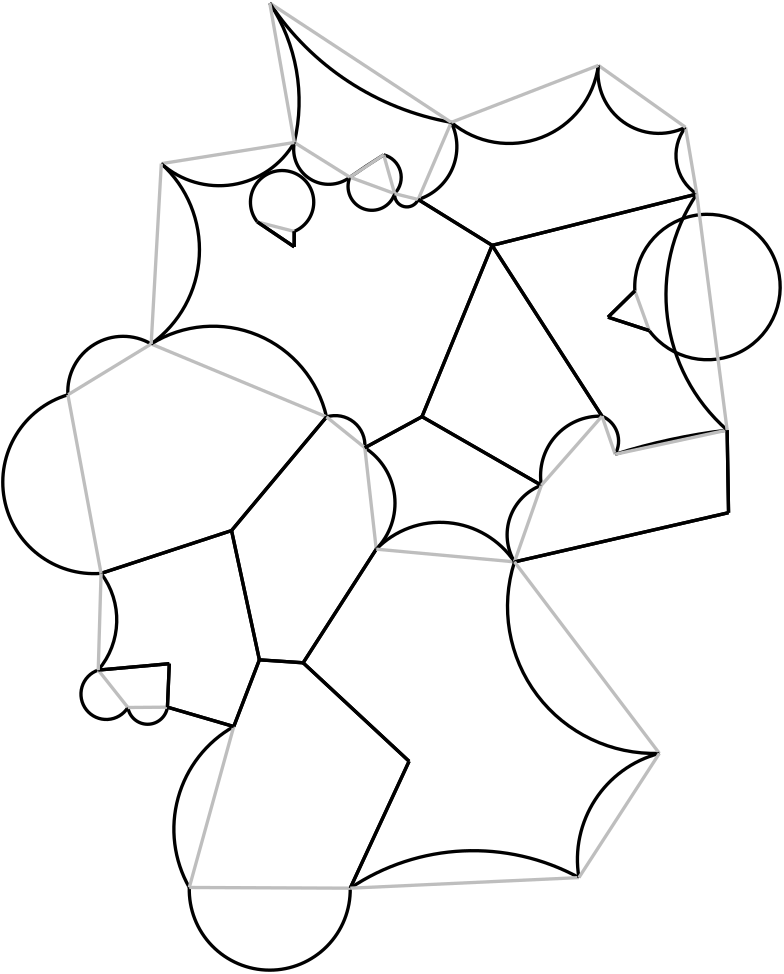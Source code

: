 <?xml version="1.0"?> 
<!DOCTYPE ipe SYSTEM "ipe.dtd"> 
<ipe version="70010" creator="Ipe 7.0.10"> 
<info created="D:20110803231932" modified="D:20110803231932"/> 
<ipestyle name="basic">
<pen name="heavier" value="0.8"/>
<pen name="fat" value="1.2"/>
<pen name="ultrafat" value="2"/>
<color name="red" value="1 0 0"/>
<color name="green" value="0 1 0"/>
<color name="blue" value="0 0 1"/>
<color name="yellow" value="1 1 0"/>
<color name="orange" value="1 0.647 0"/>
<color name="gold" value="1 0.843 0"/>
<color name="purple" value="0.627 0.125 0.941"/>
<color name="gray" value="0.745"/>
<color name="lightblue" value="0.678 0.847 0.902"/>
<color name="lightcyan" value="0.878 1 1"/>
<color name="lightgray" value="0.827"/>
<color name="lightgreen" value="0.565 0.933 0.565"/>
<color name="lightyellow" value="1 1 0.878"/>
<dashstyle name="dashed" value="[4] 0"/>
<dashstyle name="dotted" value="[1 3] 0"/>
<dashstyle name="dash dotted" value="[4 2 1 2] 0"/>
<dashstyle name="dash dot dotted" value="[4 2 1 2 1 2] 0"/>
</ipestyle>
<page>
<layer name="alpha"/>
<layer name="beta"/>
<view layers="beta alpha" active="beta"/>
<path layer="beta" stroke="black" pen="fat">
361.473 608.344 m 
360.965 638.074 l 
</path> 
<path layer="beta" stroke="black" pen="fat">
284.413 590.633 m 
361.473 608.344 l 
</path> 
<path layer="beta" stroke="black" pen="fat">
134.56 551.679 m 
160.143 553.976 l 
</path> 
<path layer="beta" stroke="black" pen="fat">
160.143 553.976 m 
159.472 538.321 l 
</path> 
<path layer="beta" stroke="black" pen="fat">
145.232 538.211 m 
-9.13153 0 0 9.13153 137.472 543.024 134.56 551.679 a 
</path> 
<path layer="alpha" stroke="gray" pen="fat">
145.232 538.211 m 
134.56 551.679 l 
</path> 
<path layer="beta" stroke="black" pen="fat">
159.472 538.321 m 
7.20707 0 0 -7.20707 152.343 539.381 145.232 538.211 a 
</path> 
<path layer="alpha" stroke="gray" pen="fat">
159.472 538.321 m 
145.232 538.211 l 
</path> 
<path layer="beta" stroke="black" pen="fat">
160.143 553.976 m 
134.56 551.679 l 
</path> 
<path layer="beta" stroke="black" pen="fat">
159.472 538.321 m 
160.143 553.976 l 
</path> 
<path layer="beta" stroke="black" pen="fat">
182.551 601.911 m 
192.576 555.366 l 
</path> 
<path layer="beta" stroke="black" pen="fat">
135.576 586.491 m 
182.551 601.911 l 
</path> 
<path layer="beta" stroke="black" pen="fat">
183.347 531.351 m 
159.472 538.321 l 
</path> 
<path layer="beta" stroke="black" pen="fat">
192.576 555.366 m 
183.347 531.351 l 
</path> 
<path layer="beta" stroke="black" pen="fat">
191.86 712.993 m 
-11.3946 0 0 11.3946 200.751 720.12 205.108 709.591 a 
</path> 
<path layer="alpha" stroke="gray" pen="fat">
191.86 712.993 m 
205.108 709.591 l 
</path> 
<path layer="beta" stroke="black" pen="fat">
205.108 704.042 m 
191.86 712.993 l 
</path> 
<path layer="beta" stroke="black" pen="fat">
205.108 709.591 m 
205.108 704.042 l 
</path> 
<path layer="beta" stroke="black" pen="fat">
182.551 601.911 m 
135.576 586.491 l 
</path> 
<path layer="beta" stroke="black" pen="fat">
153.617 669.074 m 
41.9095 0 0 -41.9095 175.87 633.56 216.744 642.817 a 
</path> 
<path layer="alpha" stroke="gray" pen="fat">
153.617 669.074 m 
216.744 642.817 l 
</path> 
<path layer="beta" stroke="black" pen="fat">
123.633 650.779 m 
19.9112 0 0 -19.9112 143.512 651.918 153.617 669.074 a 
</path> 
<path layer="alpha" stroke="gray" pen="fat">
123.633 650.779 m 
153.617 669.074 l 
</path> 
<path layer="beta" stroke="black" pen="fat">
135.576 586.491 m 
32.8853 0 0 -32.8853 133.087 619.282 123.633 650.779 a 
</path> 
<path layer="alpha" stroke="gray" pen="fat">
135.576 586.491 m 
123.633 650.779 l 
</path> 
<path layer="beta" stroke="black" pen="fat">
216.744 642.817 m 
182.551 601.911 l 
</path> 
<path layer="beta" stroke="black" pen="fat">
192.576 555.366 m 
182.551 601.911 l 
</path> 
<path layer="beta" stroke="black" pen="fat">
182.551 601.911 m 
216.744 642.817 l 
</path> 
<path layer="beta" stroke="black" pen="fat">
230.528 631.718 m 
23.7292 0 0 -23.7292 217.668 611.776 234.646 595.198 a 
</path> 
<path layer="alpha" stroke="gray" pen="fat">
230.528 631.718 m 
234.646 595.198 l 
</path> 
<path layer="beta" stroke="black" pen="fat">
216.744 642.817 m 
10.6757 0 0 -10.6757 219.89 632.615 230.528 631.718 a 
</path> 
<path layer="alpha" stroke="gray" pen="fat">
216.744 642.817 m 
230.528 631.718 l 
</path> 
<path layer="beta" stroke="black" pen="fat">
208.33 554.292 m 
192.576 555.366 l 
</path> 
<path layer="beta" stroke="black" pen="fat">
234.646 595.198 m 
208.33 554.292 l 
</path> 
<path layer="beta" stroke="black" pen="fat">
237.331 737.16 m 
8.3907 0 0 -8.3907 235.242 729.034 241.27 723.197 a 
</path> 
<path layer="alpha" stroke="gray" pen="fat">
237.331 737.16 m 
241.27 723.197 l 
</path> 
<path layer="beta" stroke="black" pen="fat">
225.158 729.104 m 
269.064 0 0 -269.064 379.682 508.836 237.331 737.16 a 
</path> 
<path layer="alpha" stroke="gray" pen="fat">
225.158 729.104 m 
237.331 737.16 l 
</path> 
<path layer="beta" stroke="black" pen="fat">
241.27 723.197 m 
-8.58922 0 0 8.58922 233.08 725.784 225.158 729.104 a 
</path> 
<path layer="alpha" stroke="gray" pen="fat">
241.27 723.197 m 
225.158 729.104 l 
</path> 
<path layer="beta" stroke="black" pen="fat">
183.347 531.351 m 
192.576 555.366 l 
</path> 
<path layer="beta" stroke="black" pen="fat">
192.576 555.366 m 
208.33 554.292 l 
</path> 
<path layer="beta" stroke="black" pen="fat">
208.33 554.292 m 
246.461 518.846 l 
</path> 
<path layer="beta" stroke="black" pen="fat">
246.461 518.846 m 
225.274 473.161 l 
</path> 
<path layer="beta" stroke="black" pen="fat">
167.339 473.415 m 
42.4503 0 0 -42.4503 204.241 494.398 183.347 531.351 a 
</path> 
<path layer="alpha" stroke="gray" pen="fat">
167.339 473.415 m 
183.347 531.351 l 
</path> 
<path layer="beta" stroke="black" pen="fat">
225.274 473.161 m 
-28.9753 0 0 28.9753 196.304 472.627 167.339 473.415 a 
</path> 
<path layer="alpha" stroke="gray" pen="fat">
225.274 473.161 m 
167.339 473.415 l 
</path> 
<path layer="beta" stroke="black" pen="fat">
225.158 729.104 m 
12.6269 0 0 -12.6269 217.542 739.175 205.154 741.621 a 
</path> 
<path layer="alpha" stroke="gray" pen="fat">
225.158 729.104 m 
205.154 741.621 l 
</path> 
<path layer="beta" stroke="black" pen="fat">
249.736 721.08 m 
4.42204 0 0 -4.42204 245.677 722.835 241.27 723.197 a 
</path> 
<path layer="alpha" stroke="gray" pen="fat">
249.736 721.08 m 
241.27 723.197 l 
</path> 
<path layer="beta" stroke="black" pen="fat">
261.639 748.854 m 
19.9295 0 0 -19.9295 243.742 740.087 249.736 721.08 a 
</path> 
<path layer="alpha" stroke="gray" pen="fat">
261.639 748.854 m 
249.736 721.08 l 
</path> 
<path layer="beta" stroke="black" pen="fat">
191.86 712.993 m 
205.108 704.042 l 
</path> 
<path layer="beta" stroke="black" pen="fat">
205.108 704.042 m 
205.108 709.591 l 
</path> 
<path layer="beta" stroke="black" pen="fat">
249.736 721.08 m 
276.357 704.579 l 
</path> 
<path layer="beta" stroke="black" pen="fat">
251.116 642.907 m 
230.528 631.718 l 
</path> 
<path layer="beta" stroke="black" pen="fat">
276.357 704.579 m 
251.116 642.907 l 
</path> 
<path layer="beta" stroke="black" pen="fat">
230.528 631.718 m 
251.116 642.907 l 
</path> 
<path layer="beta" stroke="black" pen="fat">
251.116 642.907 m 
294.08 618.202 l 
</path> 
<path layer="beta" stroke="black" pen="fat">
251.116 642.907 m 
276.357 704.579 l 
</path> 
<path layer="beta" stroke="black" pen="fat">
294.08 618.202 m 
251.116 642.907 l 
</path> 
<path layer="beta" stroke="black" pen="fat">
276.357 704.579 m 
315.921 643.086 l 
</path> 
<path layer="beta" stroke="black" pen="fat">
327.736 688.199 m 
-26.1799 0 0 26.1799 353.88 689.573 332.927 673.877 a 
</path> 
<path layer="alpha" stroke="gray" pen="fat">
327.736 688.199 m 
332.927 673.877 l 
</path> 
<path layer="beta" stroke="black" pen="fat">
318.069 678.72 m 
327.736 688.199 l 
</path> 
<path layer="beta" stroke="black" pen="fat">
332.927 673.877 m 
318.069 678.72 l 
</path> 
<path layer="beta" stroke="black" pen="fat">
208.33 554.292 m 
234.646 595.198 l 
</path> 
<path layer="beta" stroke="black" pen="fat">
246.461 518.846 m 
208.33 554.292 l 
</path> 
<path layer="beta" stroke="black" pen="fat">
225.274 473.161 m 
246.461 518.846 l 
</path> 
<path layer="beta" stroke="black" pen="fat">
234.646 595.198 m 
32.2455 0 0 -32.2455 257.668 572.62 284.413 590.633 a 
</path> 
<path layer="alpha" stroke="gray" pen="fat">
234.646 595.198 m 
284.413 590.633 l 
</path> 
<path layer="beta" stroke="black" pen="fat">
276.357 704.579 m 
249.736 721.08 l 
</path> 
<path layer="beta" stroke="black" pen="fat">
350.039 723.054 m 
276.357 704.579 l 
</path> 
<path layer="beta" stroke="black" pen="fat">
315.921 643.086 m 
276.357 704.579 l 
</path> 
<path layer="beta" stroke="black" pen="fat">
327.736 688.199 m 
318.069 678.72 l 
</path> 
<path layer="beta" stroke="black" pen="fat">
318.069 678.72 m 
332.927 673.877 l 
</path> 
<path layer="beta" stroke="black" pen="fat">
276.357 704.579 m 
350.039 723.054 l 
</path> 
<path layer="beta" stroke="black" pen="fat">
284.413 590.633 m 
19.0964 0 0 -19.0964 300.854 600.347 294.08 618.202 a 
</path> 
<path layer="alpha" stroke="gray" pen="fat">
284.413 590.633 m 
294.08 618.202 l 
</path> 
<path layer="beta" stroke="black" pen="fat">
294.08 618.202 m 
21.4469 0 0 -21.4469 315.248 621.65 315.921 643.086 a 
</path> 
<path layer="alpha" stroke="gray" pen="fat">
294.08 618.202 m 
315.921 643.086 l 
</path> 
<path layer="beta" stroke="black" pen="fat">
315.921 643.086 m 
9.70909 0 0 -9.70909 312.18 634.126 320.645 629.371 a 
</path> 
<path layer="alpha" stroke="gray" pen="fat">
315.921 643.086 m 
320.645 629.371 l 
</path> 
<path layer="beta" stroke="black" pen="fat">
320.645 629.371 m 
222.695 0 0 -222.695 387.589 416.976 360.965 638.074 a 
</path> 
<path layer="alpha" stroke="gray" pen="fat">
320.645 629.371 m 
360.965 638.074 l 
</path> 
<path layer="beta" stroke="black" pen="fat">
360.965 638.074 m 
361.473 608.344 l 
</path> 
<path layer="beta" stroke="black" pen="fat">
361.473 608.344 m 
284.413 590.633 l 
</path> 
<path layer="beta" stroke="black" pen="fat">
135.576 586.491 m 
27.7191 0 0 -27.7191 113.511 569.714 134.56 551.679 a 
</path> 
<path layer="alpha" stroke="gray" pen="fat">
135.576 586.491 m 
134.56 551.679 l 
</path> 
<path layer="beta" stroke="black" pen="fat">
159.472 538.321 m 
183.347 531.351 l 
</path> 
<path layer="beta" stroke="black" pen="fat">
261.639 748.854 m 
98.9644 0 0 -98.9644 278.918 846.298 196.307 791.806 a 
</path> 
<path layer="alpha" stroke="gray" pen="fat">
261.639 748.854 m 
196.307 791.806 l 
</path> 
<path layer="beta" stroke="black" pen="fat">
196.307 791.806 m 
64.4883 0 0 -64.4883 142.389 756.429 205.154 741.621 a 
</path> 
<path layer="alpha" stroke="gray" pen="fat">
196.307 791.806 m 
205.154 741.621 l 
</path> 
<path layer="beta" stroke="black" pen="fat">
205.154 741.621 m 
31.2822 0 0 -31.2822 178.102 757.33 157.265 733.998 a 
</path> 
<path layer="alpha" stroke="gray" pen="fat">
205.154 741.621 m 
157.265 733.998 l 
</path> 
<path layer="beta" stroke="black" pen="fat">
157.265 733.998 m 
41.8136 0 0 -41.8136 129.19 703.011 153.617 669.074 a 
</path> 
<path layer="alpha" stroke="gray" pen="fat">
157.265 733.998 m 
153.617 669.074 l 
</path> 
<path layer="beta" stroke="black" pen="fat">
336.571 521.695 m 
52.8608 0 0 -52.8608 334.76 574.525 284.413 590.633 a 
</path> 
<path layer="alpha" stroke="gray" pen="fat">
336.571 521.695 m 
284.413 590.633 l 
</path> 
<path layer="beta" stroke="black" pen="fat">
225.274 473.161 m 
79.4908 0 0 -79.4908 269.583 407.165 307.604 476.973 a 
</path> 
<path layer="alpha" stroke="gray" pen="fat">
225.274 473.161 m 
307.604 476.973 l 
</path> 
<path layer="beta" stroke="black" pen="fat">
307.604 476.973 m 
39.5434 0 0 -39.5434 346.614 483.448 336.571 521.695 a 
</path> 
<path layer="alpha" stroke="gray" pen="fat">
307.604 476.973 m 
336.571 521.695 l 
</path> 
<path layer="beta" stroke="black" pen="fat">
350.039 723.054 m 
16.6601 0 0 -16.6601 359.207 736.964 345.973 747.084 a 
</path> 
<path layer="alpha" stroke="gray" pen="fat">
350.039 723.054 m 
345.973 747.084 l 
</path> 
<path layer="beta" stroke="black" pen="fat">
345.973 747.084 m 
21.9304 0 0 -21.9304 336.394 766.812 314.614 769.377 a 
</path> 
<path layer="alpha" stroke="gray" pen="fat">
345.973 747.084 m 
314.614 769.377 l 
</path> 
<path layer="beta" stroke="black" pen="fat">
314.614 769.377 m 
32.4073 0 0 -32.4073 282.491 773.662 261.639 748.854 a 
</path> 
<path layer="alpha" stroke="gray" pen="fat">
314.614 769.377 m 
261.639 748.854 l 
</path> 
<path layer="beta" stroke="black" pen="fat">
360.965 638.074 m 
64.8882 0 0 -64.8882 403.84 686.779 350.039 723.054 a 
</path> 
<path layer="alpha" stroke="gray" pen="fat">
360.965 638.074 m 
350.039 723.054 l 
</path> 
</page> 
 </ipe>